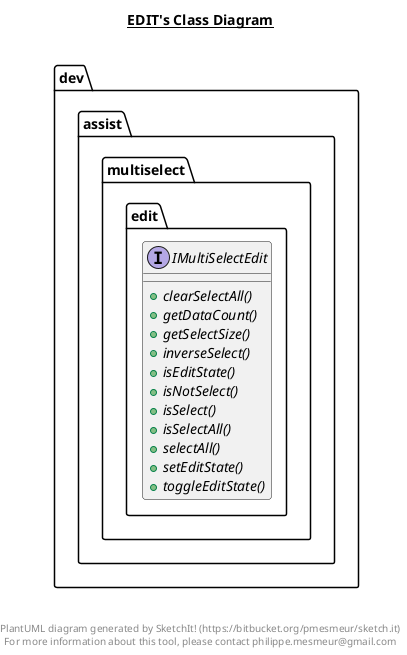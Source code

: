 @startuml

title __EDIT's Class Diagram__\n

  namespace dev {
    namespace assist {
      namespace multiselect {
        namespace edit {
          interface dev.assist.multiselect.edit.IMultiSelectEdit {
              {abstract} + clearSelectAll()
              {abstract} + getDataCount()
              {abstract} + getSelectSize()
              {abstract} + inverseSelect()
              {abstract} + isEditState()
              {abstract} + isNotSelect()
              {abstract} + isSelect()
              {abstract} + isSelectAll()
              {abstract} + selectAll()
              {abstract} + setEditState()
              {abstract} + toggleEditState()
          }
        }
      }
    }
  }
  



right footer


PlantUML diagram generated by SketchIt! (https://bitbucket.org/pmesmeur/sketch.it)
For more information about this tool, please contact philippe.mesmeur@gmail.com
endfooter

@enduml
